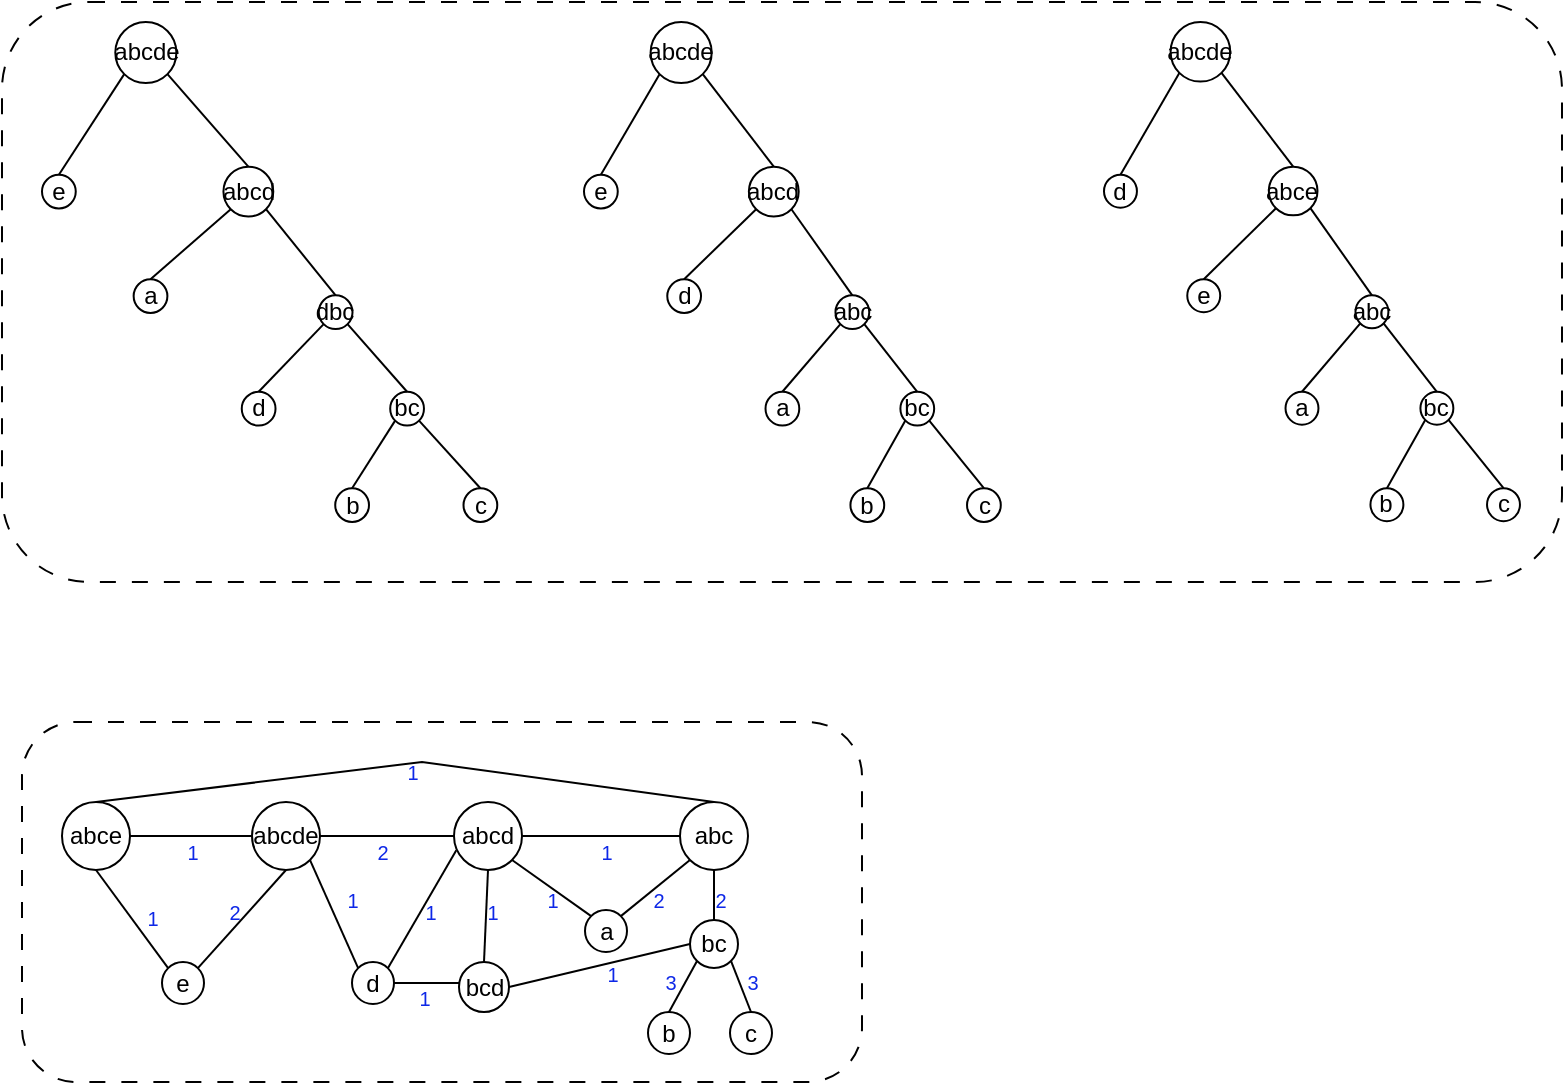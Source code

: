<mxfile version="24.3.1" type="github">
  <diagram name="Page-1" id="h0j11PAoBNnZOjl50wy9">
    <mxGraphModel dx="1561" dy="1987" grid="1" gridSize="10" guides="1" tooltips="1" connect="1" arrows="1" fold="1" page="1" pageScale="1" pageWidth="850" pageHeight="1100" math="0" shadow="0">
      <root>
        <mxCell id="0" />
        <mxCell id="1" parent="0" />
        <mxCell id="BE0f78BMKFHATQ1xb_2E-108" value="" style="rounded=1;whiteSpace=wrap;html=1;dashed=1;dashPattern=8 8;" vertex="1" parent="1">
          <mxGeometry x="20" y="-1050" width="780" height="290" as="geometry" />
        </mxCell>
        <mxCell id="BE0f78BMKFHATQ1xb_2E-107" value="" style="rounded=1;whiteSpace=wrap;html=1;dashed=1;dashPattern=8 8;" vertex="1" parent="1">
          <mxGeometry x="30" y="-690" width="420" height="180" as="geometry" />
        </mxCell>
        <mxCell id="BE0f78BMKFHATQ1xb_2E-21" value="" style="group" vertex="1" connectable="0" parent="1">
          <mxGeometry x="40" y="-1040" width="230" height="250" as="geometry" />
        </mxCell>
        <mxCell id="BE0f78BMKFHATQ1xb_2E-1" value="bc" style="ellipse;whiteSpace=wrap;html=1;aspect=fixed;fontStyle=0" vertex="1" parent="BE0f78BMKFHATQ1xb_2E-21">
          <mxGeometry x="174.104" y="184.887" width="16.881" height="16.881" as="geometry" />
        </mxCell>
        <mxCell id="BE0f78BMKFHATQ1xb_2E-2" value="dbc" style="ellipse;whiteSpace=wrap;html=1;aspect=fixed;fontStyle=0" vertex="1" parent="BE0f78BMKFHATQ1xb_2E-21">
          <mxGeometry x="138.367" y="136.656" width="16.881" height="16.881" as="geometry" />
        </mxCell>
        <mxCell id="BE0f78BMKFHATQ1xb_2E-3" value="" style="endArrow=none;html=1;rounded=0;exitX=0.5;exitY=0;exitDx=0;exitDy=0;entryX=1;entryY=1;entryDx=0;entryDy=0;fontStyle=0" edge="1" parent="BE0f78BMKFHATQ1xb_2E-21" source="BE0f78BMKFHATQ1xb_2E-14" target="BE0f78BMKFHATQ1xb_2E-16">
          <mxGeometry width="50" height="50" relative="1" as="geometry">
            <mxPoint x="59.562" y="188.907" as="sourcePoint" />
            <mxPoint x="57.796" y="35.614" as="targetPoint" />
          </mxGeometry>
        </mxCell>
        <mxCell id="BE0f78BMKFHATQ1xb_2E-4" value="" style="endArrow=none;html=1;rounded=0;exitX=0.5;exitY=0;exitDx=0;exitDy=0;entryX=0;entryY=1;entryDx=0;entryDy=0;fontStyle=0" edge="1" parent="BE0f78BMKFHATQ1xb_2E-21" source="BE0f78BMKFHATQ1xb_2E-13" target="BE0f78BMKFHATQ1xb_2E-14">
          <mxGeometry width="50" height="50" relative="1" as="geometry">
            <mxPoint x="-68.729" y="182.479" as="sourcePoint" />
            <mxPoint x="-1.829" y="113.341" as="targetPoint" />
          </mxGeometry>
        </mxCell>
        <mxCell id="BE0f78BMKFHATQ1xb_2E-5" value="" style="endArrow=none;html=1;rounded=0;exitX=0.5;exitY=0;exitDx=0;exitDy=0;entryX=0;entryY=1;entryDx=0;entryDy=0;fontStyle=0" edge="1" parent="BE0f78BMKFHATQ1xb_2E-21" source="BE0f78BMKFHATQ1xb_2E-10" target="BE0f78BMKFHATQ1xb_2E-2">
          <mxGeometry width="50" height="50" relative="1" as="geometry">
            <mxPoint x="-35.733" y="269.296" as="sourcePoint" />
            <mxPoint x="82.47" y="152.733" as="targetPoint" />
          </mxGeometry>
        </mxCell>
        <mxCell id="BE0f78BMKFHATQ1xb_2E-7" value="" style="endArrow=none;html=1;rounded=0;exitX=0.5;exitY=0;exitDx=0;exitDy=0;entryX=0;entryY=1;entryDx=0;entryDy=0;fontStyle=0" edge="1" parent="BE0f78BMKFHATQ1xb_2E-21" source="BE0f78BMKFHATQ1xb_2E-15" target="BE0f78BMKFHATQ1xb_2E-16">
          <mxGeometry width="50" height="50" relative="1" as="geometry">
            <mxPoint x="59.562" y="188.907" as="sourcePoint" />
            <mxPoint x="96.993" y="33.61" as="targetPoint" />
          </mxGeometry>
        </mxCell>
        <mxCell id="BE0f78BMKFHATQ1xb_2E-8" value="" style="endArrow=none;html=1;rounded=0;entryX=0;entryY=1;entryDx=0;entryDy=0;exitX=0.5;exitY=0;exitDx=0;exitDy=0;fontStyle=0" edge="1" parent="BE0f78BMKFHATQ1xb_2E-21" source="BE0f78BMKFHATQ1xb_2E-11" target="BE0f78BMKFHATQ1xb_2E-1">
          <mxGeometry width="50" height="50" relative="1" as="geometry">
            <mxPoint x="117.287" y="182.479" as="sourcePoint" />
            <mxPoint x="105.378" y="148.714" as="targetPoint" />
          </mxGeometry>
        </mxCell>
        <mxCell id="BE0f78BMKFHATQ1xb_2E-9" value="" style="endArrow=none;html=1;rounded=0;entryX=1;entryY=1;entryDx=0;entryDy=0;exitX=0.5;exitY=0;exitDx=0;exitDy=0;fontStyle=0" edge="1" parent="BE0f78BMKFHATQ1xb_2E-21" source="BE0f78BMKFHATQ1xb_2E-12" target="BE0f78BMKFHATQ1xb_2E-1">
          <mxGeometry width="50" height="50" relative="1" as="geometry">
            <mxPoint x="270.323" y="184.891" as="sourcePoint" />
            <mxPoint x="105.378" y="148.714" as="targetPoint" />
          </mxGeometry>
        </mxCell>
        <mxCell id="BE0f78BMKFHATQ1xb_2E-10" value="&lt;font style=&quot;font-size: 12px;&quot;&gt;d&lt;/font&gt;" style="ellipse;whiteSpace=wrap;html=1;aspect=fixed;fontStyle=0" vertex="1" parent="BE0f78BMKFHATQ1xb_2E-21">
          <mxGeometry x="99.88" y="184.887" width="16.881" height="16.881" as="geometry" />
        </mxCell>
        <mxCell id="BE0f78BMKFHATQ1xb_2E-11" value="&lt;font style=&quot;font-size: 12px;&quot;&gt;b&lt;/font&gt;" style="ellipse;whiteSpace=wrap;html=1;aspect=fixed;fontStyle=0" vertex="1" parent="BE0f78BMKFHATQ1xb_2E-21">
          <mxGeometry x="146.614" y="233.119" width="16.881" height="16.881" as="geometry" />
        </mxCell>
        <mxCell id="BE0f78BMKFHATQ1xb_2E-12" value="&lt;font style=&quot;font-size: 12px;&quot;&gt;c&lt;/font&gt;" style="ellipse;whiteSpace=wrap;html=1;aspect=fixed;fontStyle=0" vertex="1" parent="BE0f78BMKFHATQ1xb_2E-21">
          <mxGeometry x="210.757" y="233.119" width="16.881" height="16.881" as="geometry" />
        </mxCell>
        <mxCell id="BE0f78BMKFHATQ1xb_2E-13" value="a" style="ellipse;whiteSpace=wrap;html=1;aspect=fixed;fontStyle=0" vertex="1" parent="BE0f78BMKFHATQ1xb_2E-21">
          <mxGeometry x="45.817" y="128.617" width="16.881" height="16.881" as="geometry" />
        </mxCell>
        <mxCell id="BE0f78BMKFHATQ1xb_2E-14" value="abcd" style="ellipse;whiteSpace=wrap;html=1;aspect=fixed;fontStyle=0" vertex="1" parent="BE0f78BMKFHATQ1xb_2E-21">
          <mxGeometry x="90.717" y="72.347" width="24.92" height="24.92" as="geometry" />
        </mxCell>
        <mxCell id="BE0f78BMKFHATQ1xb_2E-15" value="&lt;font style=&quot;font-size: 12px;&quot;&gt;e&lt;/font&gt;" style="ellipse;whiteSpace=wrap;html=1;aspect=fixed;fontStyle=0" vertex="1" parent="BE0f78BMKFHATQ1xb_2E-21">
          <mxGeometry y="76.367" width="16.881" height="16.881" as="geometry" />
        </mxCell>
        <mxCell id="BE0f78BMKFHATQ1xb_2E-16" value="&lt;font style=&quot;font-size: 12px;&quot;&gt;abcde&lt;/font&gt;" style="ellipse;whiteSpace=wrap;html=1;aspect=fixed;fontStyle=0" vertex="1" parent="BE0f78BMKFHATQ1xb_2E-21">
          <mxGeometry x="36.653" width="30.547" height="30.547" as="geometry" />
        </mxCell>
        <mxCell id="BE0f78BMKFHATQ1xb_2E-17" value="" style="endArrow=none;html=1;rounded=0;entryX=1;entryY=1;entryDx=0;entryDy=0;exitX=0.5;exitY=0;exitDx=0;exitDy=0;fontStyle=0" edge="1" parent="BE0f78BMKFHATQ1xb_2E-21" source="BE0f78BMKFHATQ1xb_2E-2" target="BE0f78BMKFHATQ1xb_2E-14">
          <mxGeometry width="50" height="50" relative="1" as="geometry">
            <mxPoint x="50.398" y="171.222" as="sourcePoint" />
            <mxPoint x="96.215" y="131.029" as="targetPoint" />
          </mxGeometry>
        </mxCell>
        <mxCell id="BE0f78BMKFHATQ1xb_2E-19" value="" style="endArrow=none;html=1;rounded=0;entryX=1;entryY=1;entryDx=0;entryDy=0;exitX=0.5;exitY=0;exitDx=0;exitDy=0;fontStyle=0" edge="1" parent="BE0f78BMKFHATQ1xb_2E-21" source="BE0f78BMKFHATQ1xb_2E-1" target="BE0f78BMKFHATQ1xb_2E-2">
          <mxGeometry width="50" height="50" relative="1" as="geometry">
            <mxPoint x="137.45" y="225.08" as="sourcePoint" />
            <mxPoint x="183.267" y="184.887" as="targetPoint" />
          </mxGeometry>
        </mxCell>
        <mxCell id="BE0f78BMKFHATQ1xb_2E-22" value="" style="group" vertex="1" connectable="0" parent="1">
          <mxGeometry x="311" y="-1040" width="209" height="250" as="geometry" />
        </mxCell>
        <mxCell id="BE0f78BMKFHATQ1xb_2E-23" value="bc" style="ellipse;whiteSpace=wrap;html=1;aspect=fixed;fontStyle=0" vertex="1" parent="BE0f78BMKFHATQ1xb_2E-22">
          <mxGeometry x="158.207" y="184.887" width="16.881" height="16.881" as="geometry" />
        </mxCell>
        <mxCell id="BE0f78BMKFHATQ1xb_2E-24" value="abc" style="ellipse;whiteSpace=wrap;html=1;aspect=fixed;fontStyle=0" vertex="1" parent="BE0f78BMKFHATQ1xb_2E-22">
          <mxGeometry x="125.733" y="136.656" width="16.881" height="16.881" as="geometry" />
        </mxCell>
        <mxCell id="BE0f78BMKFHATQ1xb_2E-25" value="" style="endArrow=none;html=1;rounded=0;exitX=0.5;exitY=0;exitDx=0;exitDy=0;entryX=1;entryY=1;entryDx=0;entryDy=0;fontStyle=0" edge="1" parent="BE0f78BMKFHATQ1xb_2E-22" source="BE0f78BMKFHATQ1xb_2E-35" target="BE0f78BMKFHATQ1xb_2E-37">
          <mxGeometry width="50" height="50" relative="1" as="geometry">
            <mxPoint x="54.124" y="188.907" as="sourcePoint" />
            <mxPoint x="52.519" y="35.614" as="targetPoint" />
          </mxGeometry>
        </mxCell>
        <mxCell id="BE0f78BMKFHATQ1xb_2E-26" value="" style="endArrow=none;html=1;rounded=0;exitX=0.5;exitY=0;exitDx=0;exitDy=0;entryX=0;entryY=1;entryDx=0;entryDy=0;fontStyle=0" edge="1" parent="BE0f78BMKFHATQ1xb_2E-22" source="BE0f78BMKFHATQ1xb_2E-34" target="BE0f78BMKFHATQ1xb_2E-35">
          <mxGeometry width="50" height="50" relative="1" as="geometry">
            <mxPoint x="-62.454" y="182.479" as="sourcePoint" />
            <mxPoint x="-1.662" y="113.341" as="targetPoint" />
          </mxGeometry>
        </mxCell>
        <mxCell id="BE0f78BMKFHATQ1xb_2E-27" value="" style="endArrow=none;html=1;rounded=0;exitX=0.5;exitY=0;exitDx=0;exitDy=0;entryX=0;entryY=1;entryDx=0;entryDy=0;fontStyle=0" edge="1" parent="BE0f78BMKFHATQ1xb_2E-22" source="BE0f78BMKFHATQ1xb_2E-31" target="BE0f78BMKFHATQ1xb_2E-24">
          <mxGeometry width="50" height="50" relative="1" as="geometry">
            <mxPoint x="-32.471" y="269.296" as="sourcePoint" />
            <mxPoint x="74.94" y="152.733" as="targetPoint" />
          </mxGeometry>
        </mxCell>
        <mxCell id="BE0f78BMKFHATQ1xb_2E-28" value="" style="endArrow=none;html=1;rounded=0;exitX=0.5;exitY=0;exitDx=0;exitDy=0;entryX=0;entryY=1;entryDx=0;entryDy=0;fontStyle=0" edge="1" parent="BE0f78BMKFHATQ1xb_2E-22" source="BE0f78BMKFHATQ1xb_2E-36" target="BE0f78BMKFHATQ1xb_2E-37">
          <mxGeometry width="50" height="50" relative="1" as="geometry">
            <mxPoint x="54.124" y="188.907" as="sourcePoint" />
            <mxPoint x="88.137" y="33.61" as="targetPoint" />
          </mxGeometry>
        </mxCell>
        <mxCell id="BE0f78BMKFHATQ1xb_2E-29" value="" style="endArrow=none;html=1;rounded=0;entryX=0;entryY=1;entryDx=0;entryDy=0;exitX=0.5;exitY=0;exitDx=0;exitDy=0;fontStyle=0" edge="1" parent="BE0f78BMKFHATQ1xb_2E-22" source="BE0f78BMKFHATQ1xb_2E-32" target="BE0f78BMKFHATQ1xb_2E-23">
          <mxGeometry width="50" height="50" relative="1" as="geometry">
            <mxPoint x="106.578" y="182.479" as="sourcePoint" />
            <mxPoint x="95.757" y="148.714" as="targetPoint" />
          </mxGeometry>
        </mxCell>
        <mxCell id="BE0f78BMKFHATQ1xb_2E-30" value="" style="endArrow=none;html=1;rounded=0;entryX=1;entryY=1;entryDx=0;entryDy=0;exitX=0.5;exitY=0;exitDx=0;exitDy=0;fontStyle=0" edge="1" parent="BE0f78BMKFHATQ1xb_2E-22" source="BE0f78BMKFHATQ1xb_2E-33" target="BE0f78BMKFHATQ1xb_2E-23">
          <mxGeometry width="50" height="50" relative="1" as="geometry">
            <mxPoint x="245.641" y="184.891" as="sourcePoint" />
            <mxPoint x="95.757" y="148.714" as="targetPoint" />
          </mxGeometry>
        </mxCell>
        <mxCell id="BE0f78BMKFHATQ1xb_2E-31" value="&lt;font style=&quot;font-size: 12px;&quot;&gt;a&lt;/font&gt;" style="ellipse;whiteSpace=wrap;html=1;aspect=fixed;fontStyle=0" vertex="1" parent="BE0f78BMKFHATQ1xb_2E-22">
          <mxGeometry x="90.761" y="184.887" width="16.881" height="16.881" as="geometry" />
        </mxCell>
        <mxCell id="BE0f78BMKFHATQ1xb_2E-32" value="&lt;font style=&quot;font-size: 12px;&quot;&gt;b&lt;/font&gt;" style="ellipse;whiteSpace=wrap;html=1;aspect=fixed;fontStyle=0" vertex="1" parent="BE0f78BMKFHATQ1xb_2E-22">
          <mxGeometry x="133.227" y="233.119" width="16.881" height="16.881" as="geometry" />
        </mxCell>
        <mxCell id="BE0f78BMKFHATQ1xb_2E-33" value="&lt;font style=&quot;font-size: 12px;&quot;&gt;c&lt;/font&gt;" style="ellipse;whiteSpace=wrap;html=1;aspect=fixed;fontStyle=0" vertex="1" parent="BE0f78BMKFHATQ1xb_2E-22">
          <mxGeometry x="191.514" y="233.119" width="16.881" height="16.881" as="geometry" />
        </mxCell>
        <mxCell id="BE0f78BMKFHATQ1xb_2E-34" value="d" style="ellipse;whiteSpace=wrap;html=1;aspect=fixed;fontStyle=0" vertex="1" parent="BE0f78BMKFHATQ1xb_2E-22">
          <mxGeometry x="41.633" y="128.617" width="16.881" height="16.881" as="geometry" />
        </mxCell>
        <mxCell id="BE0f78BMKFHATQ1xb_2E-35" value="abcd" style="ellipse;whiteSpace=wrap;html=1;aspect=fixed;fontStyle=0" vertex="1" parent="BE0f78BMKFHATQ1xb_2E-22">
          <mxGeometry x="82.434" y="72.347" width="24.92" height="24.92" as="geometry" />
        </mxCell>
        <mxCell id="BE0f78BMKFHATQ1xb_2E-36" value="&lt;font style=&quot;font-size: 12px;&quot;&gt;e&lt;/font&gt;" style="ellipse;whiteSpace=wrap;html=1;aspect=fixed;fontStyle=0" vertex="1" parent="BE0f78BMKFHATQ1xb_2E-22">
          <mxGeometry y="76.367" width="16.881" height="16.881" as="geometry" />
        </mxCell>
        <mxCell id="BE0f78BMKFHATQ1xb_2E-37" value="&lt;font style=&quot;font-size: 12px;&quot;&gt;abcde&lt;/font&gt;" style="ellipse;whiteSpace=wrap;html=1;aspect=fixed;fontStyle=0" vertex="1" parent="BE0f78BMKFHATQ1xb_2E-22">
          <mxGeometry x="33.307" width="30.547" height="30.547" as="geometry" />
        </mxCell>
        <mxCell id="BE0f78BMKFHATQ1xb_2E-38" value="" style="endArrow=none;html=1;rounded=0;entryX=1;entryY=1;entryDx=0;entryDy=0;exitX=0.5;exitY=0;exitDx=0;exitDy=0;fontStyle=0" edge="1" parent="BE0f78BMKFHATQ1xb_2E-22" source="BE0f78BMKFHATQ1xb_2E-24" target="BE0f78BMKFHATQ1xb_2E-35">
          <mxGeometry width="50" height="50" relative="1" as="geometry">
            <mxPoint x="45.797" y="171.222" as="sourcePoint" />
            <mxPoint x="87.43" y="131.029" as="targetPoint" />
          </mxGeometry>
        </mxCell>
        <mxCell id="BE0f78BMKFHATQ1xb_2E-39" value="" style="endArrow=none;html=1;rounded=0;entryX=1;entryY=1;entryDx=0;entryDy=0;exitX=0.5;exitY=0;exitDx=0;exitDy=0;fontStyle=0" edge="1" parent="BE0f78BMKFHATQ1xb_2E-22" source="BE0f78BMKFHATQ1xb_2E-23" target="BE0f78BMKFHATQ1xb_2E-24">
          <mxGeometry width="50" height="50" relative="1" as="geometry">
            <mxPoint x="124.9" y="225.08" as="sourcePoint" />
            <mxPoint x="166.534" y="184.887" as="targetPoint" />
          </mxGeometry>
        </mxCell>
        <mxCell id="BE0f78BMKFHATQ1xb_2E-40" value="" style="group" vertex="1" connectable="0" parent="1">
          <mxGeometry x="571" y="-1040" width="209" height="250" as="geometry" />
        </mxCell>
        <mxCell id="BE0f78BMKFHATQ1xb_2E-41" value="bc" style="ellipse;whiteSpace=wrap;html=1;aspect=fixed;fontStyle=0" vertex="1" parent="BE0f78BMKFHATQ1xb_2E-40">
          <mxGeometry x="158.207" y="184.887" width="16.472" height="16.472" as="geometry" />
        </mxCell>
        <mxCell id="BE0f78BMKFHATQ1xb_2E-42" value="abc" style="ellipse;whiteSpace=wrap;html=1;aspect=fixed;fontStyle=0" vertex="1" parent="BE0f78BMKFHATQ1xb_2E-40">
          <mxGeometry x="125.733" y="136.656" width="16.472" height="16.472" as="geometry" />
        </mxCell>
        <mxCell id="BE0f78BMKFHATQ1xb_2E-43" value="" style="endArrow=none;html=1;rounded=0;exitX=0.5;exitY=0;exitDx=0;exitDy=0;entryX=1;entryY=1;entryDx=0;entryDy=0;fontStyle=0" edge="1" parent="BE0f78BMKFHATQ1xb_2E-40" source="BE0f78BMKFHATQ1xb_2E-53" target="BE0f78BMKFHATQ1xb_2E-55">
          <mxGeometry width="50" height="50" relative="1" as="geometry">
            <mxPoint x="54.124" y="188.907" as="sourcePoint" />
            <mxPoint x="52.519" y="35.614" as="targetPoint" />
          </mxGeometry>
        </mxCell>
        <mxCell id="BE0f78BMKFHATQ1xb_2E-44" value="" style="endArrow=none;html=1;rounded=0;exitX=0.5;exitY=0;exitDx=0;exitDy=0;entryX=0;entryY=1;entryDx=0;entryDy=0;fontStyle=0" edge="1" parent="BE0f78BMKFHATQ1xb_2E-40" source="BE0f78BMKFHATQ1xb_2E-52" target="BE0f78BMKFHATQ1xb_2E-53">
          <mxGeometry width="50" height="50" relative="1" as="geometry">
            <mxPoint x="-62.454" y="182.479" as="sourcePoint" />
            <mxPoint x="-1.662" y="113.341" as="targetPoint" />
          </mxGeometry>
        </mxCell>
        <mxCell id="BE0f78BMKFHATQ1xb_2E-45" value="" style="endArrow=none;html=1;rounded=0;exitX=0.5;exitY=0;exitDx=0;exitDy=0;entryX=0;entryY=1;entryDx=0;entryDy=0;fontStyle=0" edge="1" parent="BE0f78BMKFHATQ1xb_2E-40" source="BE0f78BMKFHATQ1xb_2E-49" target="BE0f78BMKFHATQ1xb_2E-42">
          <mxGeometry width="50" height="50" relative="1" as="geometry">
            <mxPoint x="-32.471" y="269.296" as="sourcePoint" />
            <mxPoint x="74.94" y="152.733" as="targetPoint" />
          </mxGeometry>
        </mxCell>
        <mxCell id="BE0f78BMKFHATQ1xb_2E-46" value="" style="endArrow=none;html=1;rounded=0;exitX=0.5;exitY=0;exitDx=0;exitDy=0;entryX=0;entryY=1;entryDx=0;entryDy=0;fontStyle=0" edge="1" parent="BE0f78BMKFHATQ1xb_2E-40" source="BE0f78BMKFHATQ1xb_2E-54" target="BE0f78BMKFHATQ1xb_2E-55">
          <mxGeometry width="50" height="50" relative="1" as="geometry">
            <mxPoint x="54.124" y="188.907" as="sourcePoint" />
            <mxPoint x="88.137" y="33.61" as="targetPoint" />
          </mxGeometry>
        </mxCell>
        <mxCell id="BE0f78BMKFHATQ1xb_2E-47" value="" style="endArrow=none;html=1;rounded=0;entryX=0;entryY=1;entryDx=0;entryDy=0;exitX=0.5;exitY=0;exitDx=0;exitDy=0;fontStyle=0" edge="1" parent="BE0f78BMKFHATQ1xb_2E-40" source="BE0f78BMKFHATQ1xb_2E-50" target="BE0f78BMKFHATQ1xb_2E-41">
          <mxGeometry width="50" height="50" relative="1" as="geometry">
            <mxPoint x="106.578" y="182.479" as="sourcePoint" />
            <mxPoint x="95.757" y="148.714" as="targetPoint" />
          </mxGeometry>
        </mxCell>
        <mxCell id="BE0f78BMKFHATQ1xb_2E-48" value="" style="endArrow=none;html=1;rounded=0;entryX=1;entryY=1;entryDx=0;entryDy=0;exitX=0.5;exitY=0;exitDx=0;exitDy=0;fontStyle=0" edge="1" parent="BE0f78BMKFHATQ1xb_2E-40" source="BE0f78BMKFHATQ1xb_2E-51" target="BE0f78BMKFHATQ1xb_2E-41">
          <mxGeometry width="50" height="50" relative="1" as="geometry">
            <mxPoint x="245.641" y="184.891" as="sourcePoint" />
            <mxPoint x="95.757" y="148.714" as="targetPoint" />
          </mxGeometry>
        </mxCell>
        <mxCell id="BE0f78BMKFHATQ1xb_2E-49" value="&lt;font style=&quot;font-size: 12px;&quot;&gt;a&lt;/font&gt;" style="ellipse;whiteSpace=wrap;html=1;aspect=fixed;fontStyle=0" vertex="1" parent="BE0f78BMKFHATQ1xb_2E-40">
          <mxGeometry x="90.761" y="184.887" width="16.472" height="16.472" as="geometry" />
        </mxCell>
        <mxCell id="BE0f78BMKFHATQ1xb_2E-50" value="&lt;font style=&quot;font-size: 12px;&quot;&gt;b&lt;/font&gt;" style="ellipse;whiteSpace=wrap;html=1;aspect=fixed;fontStyle=0" vertex="1" parent="BE0f78BMKFHATQ1xb_2E-40">
          <mxGeometry x="133.227" y="233.119" width="16.472" height="16.472" as="geometry" />
        </mxCell>
        <mxCell id="BE0f78BMKFHATQ1xb_2E-51" value="&lt;font style=&quot;font-size: 12px;&quot;&gt;c&lt;/font&gt;" style="ellipse;whiteSpace=wrap;html=1;aspect=fixed;fontStyle=0" vertex="1" parent="BE0f78BMKFHATQ1xb_2E-40">
          <mxGeometry x="191.514" y="233.119" width="16.472" height="16.472" as="geometry" />
        </mxCell>
        <mxCell id="BE0f78BMKFHATQ1xb_2E-52" value="e" style="ellipse;whiteSpace=wrap;html=1;aspect=fixed;fontStyle=0" vertex="1" parent="BE0f78BMKFHATQ1xb_2E-40">
          <mxGeometry x="41.633" y="128.617" width="16.472" height="16.472" as="geometry" />
        </mxCell>
        <mxCell id="BE0f78BMKFHATQ1xb_2E-53" value="abce" style="ellipse;whiteSpace=wrap;html=1;aspect=fixed;fontStyle=0" vertex="1" parent="BE0f78BMKFHATQ1xb_2E-40">
          <mxGeometry x="82.434" y="72.347" width="24.315" height="24.315" as="geometry" />
        </mxCell>
        <mxCell id="BE0f78BMKFHATQ1xb_2E-54" value="&lt;font style=&quot;font-size: 12px;&quot;&gt;d&lt;/font&gt;" style="ellipse;whiteSpace=wrap;html=1;aspect=fixed;fontStyle=0" vertex="1" parent="BE0f78BMKFHATQ1xb_2E-40">
          <mxGeometry y="76.367" width="16.472" height="16.472" as="geometry" />
        </mxCell>
        <mxCell id="BE0f78BMKFHATQ1xb_2E-55" value="&lt;font style=&quot;font-size: 12px;&quot;&gt;abcde&lt;/font&gt;" style="ellipse;whiteSpace=wrap;html=1;aspect=fixed;fontStyle=0" vertex="1" parent="BE0f78BMKFHATQ1xb_2E-40">
          <mxGeometry x="33.307" width="29.806" height="29.806" as="geometry" />
        </mxCell>
        <mxCell id="BE0f78BMKFHATQ1xb_2E-56" value="" style="endArrow=none;html=1;rounded=0;entryX=1;entryY=1;entryDx=0;entryDy=0;exitX=0.5;exitY=0;exitDx=0;exitDy=0;fontStyle=0" edge="1" parent="BE0f78BMKFHATQ1xb_2E-40" source="BE0f78BMKFHATQ1xb_2E-42" target="BE0f78BMKFHATQ1xb_2E-53">
          <mxGeometry width="50" height="50" relative="1" as="geometry">
            <mxPoint x="45.797" y="171.222" as="sourcePoint" />
            <mxPoint x="87.43" y="131.029" as="targetPoint" />
          </mxGeometry>
        </mxCell>
        <mxCell id="BE0f78BMKFHATQ1xb_2E-57" value="" style="endArrow=none;html=1;rounded=0;entryX=1;entryY=1;entryDx=0;entryDy=0;exitX=0.5;exitY=0;exitDx=0;exitDy=0;fontStyle=0" edge="1" parent="BE0f78BMKFHATQ1xb_2E-40" source="BE0f78BMKFHATQ1xb_2E-41" target="BE0f78BMKFHATQ1xb_2E-42">
          <mxGeometry width="50" height="50" relative="1" as="geometry">
            <mxPoint x="124.9" y="225.08" as="sourcePoint" />
            <mxPoint x="166.534" y="184.887" as="targetPoint" />
          </mxGeometry>
        </mxCell>
        <mxCell id="BE0f78BMKFHATQ1xb_2E-88" value="" style="group" vertex="1" connectable="0" parent="1">
          <mxGeometry x="50" y="-660" width="360" height="136" as="geometry" />
        </mxCell>
        <mxCell id="BE0f78BMKFHATQ1xb_2E-59" value="bc" style="ellipse;whiteSpace=wrap;html=1;aspect=fixed;fontStyle=0" vertex="1" parent="BE0f78BMKFHATQ1xb_2E-88">
          <mxGeometry x="314" y="69" width="24" height="24" as="geometry" />
        </mxCell>
        <mxCell id="BE0f78BMKFHATQ1xb_2E-60" value="abc" style="ellipse;whiteSpace=wrap;html=1;aspect=fixed;fontStyle=0" vertex="1" parent="BE0f78BMKFHATQ1xb_2E-88">
          <mxGeometry x="309" y="10" width="34" height="34" as="geometry" />
        </mxCell>
        <mxCell id="BE0f78BMKFHATQ1xb_2E-61" value="" style="endArrow=none;html=1;rounded=0;exitX=0;exitY=0.5;exitDx=0;exitDy=0;entryX=1;entryY=0.5;entryDx=0;entryDy=0;fontStyle=0" edge="1" parent="BE0f78BMKFHATQ1xb_2E-88" source="BE0f78BMKFHATQ1xb_2E-71" target="BE0f78BMKFHATQ1xb_2E-73">
          <mxGeometry width="50" height="50" relative="1" as="geometry">
            <mxPoint x="115" y="245" as="sourcePoint" />
            <mxPoint x="113.073" y="54.304" as="targetPoint" />
          </mxGeometry>
        </mxCell>
        <mxCell id="BE0f78BMKFHATQ1xb_2E-62" value="" style="endArrow=none;html=1;rounded=0;exitX=0.5;exitY=0;exitDx=0;exitDy=0;entryX=0.5;entryY=1;entryDx=0;entryDy=0;fontStyle=0" edge="1" parent="BE0f78BMKFHATQ1xb_2E-88" source="BE0f78BMKFHATQ1xb_2E-70" target="BE0f78BMKFHATQ1xb_2E-71">
          <mxGeometry width="50" height="50" relative="1" as="geometry">
            <mxPoint x="-25.004" y="237.004" as="sourcePoint" />
            <mxPoint x="48.004" y="150.996" as="targetPoint" />
          </mxGeometry>
        </mxCell>
        <mxCell id="BE0f78BMKFHATQ1xb_2E-63" value="" style="endArrow=none;html=1;rounded=0;exitX=1;exitY=0;exitDx=0;exitDy=0;entryX=0;entryY=1;entryDx=0;entryDy=0;fontStyle=0" edge="1" parent="BE0f78BMKFHATQ1xb_2E-88" source="BE0f78BMKFHATQ1xb_2E-67" target="BE0f78BMKFHATQ1xb_2E-60">
          <mxGeometry width="50" height="50" relative="1" as="geometry">
            <mxPoint x="102.004" y="345.004" as="sourcePoint" />
            <mxPoint x="297.126" y="209.874" as="targetPoint" />
          </mxGeometry>
        </mxCell>
        <mxCell id="BE0f78BMKFHATQ1xb_2E-64" value="" style="endArrow=none;html=1;rounded=0;exitX=1;exitY=0.5;exitDx=0;exitDy=0;entryX=0;entryY=0.5;entryDx=0;entryDy=0;fontStyle=0" edge="1" parent="BE0f78BMKFHATQ1xb_2E-88" source="BE0f78BMKFHATQ1xb_2E-72" target="BE0f78BMKFHATQ1xb_2E-73">
          <mxGeometry width="50" height="50" relative="1" as="geometry">
            <mxPoint x="115" y="245" as="sourcePoint" />
            <mxPoint x="155.849" y="51.811" as="targetPoint" />
          </mxGeometry>
        </mxCell>
        <mxCell id="BE0f78BMKFHATQ1xb_2E-65" value="" style="endArrow=none;html=1;rounded=0;entryX=0;entryY=1;entryDx=0;entryDy=0;exitX=0.5;exitY=0;exitDx=0;exitDy=0;fontStyle=0" edge="1" parent="BE0f78BMKFHATQ1xb_2E-88" source="BE0f78BMKFHATQ1xb_2E-68" target="BE0f78BMKFHATQ1xb_2E-59">
          <mxGeometry width="50" height="50" relative="1" as="geometry">
            <mxPoint x="177.996" y="237.004" as="sourcePoint" />
            <mxPoint x="165" y="195" as="targetPoint" />
          </mxGeometry>
        </mxCell>
        <mxCell id="BE0f78BMKFHATQ1xb_2E-66" value="" style="endArrow=none;html=1;rounded=0;entryX=1;entryY=1;entryDx=0;entryDy=0;exitX=0.5;exitY=0;exitDx=0;exitDy=0;fontStyle=0" edge="1" parent="BE0f78BMKFHATQ1xb_2E-88" source="BE0f78BMKFHATQ1xb_2E-69" target="BE0f78BMKFHATQ1xb_2E-59">
          <mxGeometry width="50" height="50" relative="1" as="geometry">
            <mxPoint x="345.004" y="240.004" as="sourcePoint" />
            <mxPoint x="165" y="195" as="targetPoint" />
          </mxGeometry>
        </mxCell>
        <mxCell id="BE0f78BMKFHATQ1xb_2E-67" value="&lt;font style=&quot;font-size: 12px;&quot;&gt;a&lt;/font&gt;" style="ellipse;whiteSpace=wrap;html=1;aspect=fixed;fontStyle=0" vertex="1" parent="BE0f78BMKFHATQ1xb_2E-88">
          <mxGeometry x="261.5" y="64" width="21" height="21" as="geometry" />
        </mxCell>
        <mxCell id="BE0f78BMKFHATQ1xb_2E-68" value="&lt;font style=&quot;font-size: 12px;&quot;&gt;b&lt;/font&gt;" style="ellipse;whiteSpace=wrap;html=1;aspect=fixed;fontStyle=0" vertex="1" parent="BE0f78BMKFHATQ1xb_2E-88">
          <mxGeometry x="293" y="115" width="21" height="21" as="geometry" />
        </mxCell>
        <mxCell id="BE0f78BMKFHATQ1xb_2E-69" value="&lt;font style=&quot;font-size: 12px;&quot;&gt;c&lt;/font&gt;" style="ellipse;whiteSpace=wrap;html=1;aspect=fixed;fontStyle=0" vertex="1" parent="BE0f78BMKFHATQ1xb_2E-88">
          <mxGeometry x="334" y="115" width="21" height="21" as="geometry" />
        </mxCell>
        <mxCell id="BE0f78BMKFHATQ1xb_2E-70" value="bcd" style="ellipse;whiteSpace=wrap;html=1;aspect=fixed;fontStyle=0" vertex="1" parent="BE0f78BMKFHATQ1xb_2E-88">
          <mxGeometry x="198.5" y="90" width="25" height="25" as="geometry" />
        </mxCell>
        <mxCell id="BE0f78BMKFHATQ1xb_2E-71" value="abcd" style="ellipse;whiteSpace=wrap;html=1;aspect=fixed;fontStyle=0" vertex="1" parent="BE0f78BMKFHATQ1xb_2E-88">
          <mxGeometry x="196" y="10" width="34" height="34" as="geometry" />
        </mxCell>
        <mxCell id="BE0f78BMKFHATQ1xb_2E-72" value="&lt;font style=&quot;font-size: 12px;&quot;&gt;abce&lt;/font&gt;" style="ellipse;whiteSpace=wrap;html=1;aspect=fixed;fontStyle=0" vertex="1" parent="BE0f78BMKFHATQ1xb_2E-88">
          <mxGeometry y="10" width="34" height="34" as="geometry" />
        </mxCell>
        <mxCell id="BE0f78BMKFHATQ1xb_2E-73" value="&lt;font style=&quot;font-size: 12px;&quot;&gt;abcde&lt;/font&gt;" style="ellipse;whiteSpace=wrap;html=1;aspect=fixed;fontStyle=0" vertex="1" parent="BE0f78BMKFHATQ1xb_2E-88">
          <mxGeometry x="95" y="10" width="34" height="34" as="geometry" />
        </mxCell>
        <mxCell id="BE0f78BMKFHATQ1xb_2E-74" value="" style="endArrow=none;html=1;rounded=0;entryX=1;entryY=0.5;entryDx=0;entryDy=0;exitX=0;exitY=0.5;exitDx=0;exitDy=0;fontStyle=0;" edge="1" parent="BE0f78BMKFHATQ1xb_2E-88" source="BE0f78BMKFHATQ1xb_2E-60" target="BE0f78BMKFHATQ1xb_2E-71">
          <mxGeometry width="50" height="50" relative="1" as="geometry">
            <mxPoint x="105" y="223" as="sourcePoint" />
            <mxPoint x="155" y="173" as="targetPoint" />
          </mxGeometry>
        </mxCell>
        <mxCell id="BE0f78BMKFHATQ1xb_2E-75" value="" style="endArrow=none;html=1;rounded=0;entryX=0.5;entryY=1;entryDx=0;entryDy=0;exitX=0.5;exitY=0;exitDx=0;exitDy=0;fontStyle=0" edge="1" parent="BE0f78BMKFHATQ1xb_2E-88" source="BE0f78BMKFHATQ1xb_2E-59" target="BE0f78BMKFHATQ1xb_2E-60">
          <mxGeometry width="50" height="50" relative="1" as="geometry">
            <mxPoint x="200" y="290" as="sourcePoint" />
            <mxPoint x="250" y="240" as="targetPoint" />
          </mxGeometry>
        </mxCell>
        <mxCell id="BE0f78BMKFHATQ1xb_2E-76" value="" style="endArrow=none;html=1;rounded=0;entryX=1;entryY=1;entryDx=0;entryDy=0;exitX=0;exitY=0;exitDx=0;exitDy=0;" edge="1" parent="BE0f78BMKFHATQ1xb_2E-88" source="BE0f78BMKFHATQ1xb_2E-67" target="BE0f78BMKFHATQ1xb_2E-71">
          <mxGeometry width="50" height="50" relative="1" as="geometry">
            <mxPoint x="120" y="170" as="sourcePoint" />
            <mxPoint x="170" y="120" as="targetPoint" />
          </mxGeometry>
        </mxCell>
        <mxCell id="BE0f78BMKFHATQ1xb_2E-77" value="&lt;font style=&quot;font-size: 12px;&quot;&gt;e&lt;/font&gt;" style="ellipse;whiteSpace=wrap;html=1;aspect=fixed;fontStyle=0" vertex="1" parent="BE0f78BMKFHATQ1xb_2E-88">
          <mxGeometry x="50" y="90" width="21" height="21" as="geometry" />
        </mxCell>
        <mxCell id="BE0f78BMKFHATQ1xb_2E-78" value="" style="endArrow=none;html=1;rounded=0;exitX=0;exitY=0;exitDx=0;exitDy=0;entryX=0.5;entryY=1;entryDx=0;entryDy=0;" edge="1" parent="BE0f78BMKFHATQ1xb_2E-88" source="BE0f78BMKFHATQ1xb_2E-77" target="BE0f78BMKFHATQ1xb_2E-72">
          <mxGeometry width="50" height="50" relative="1" as="geometry">
            <mxPoint x="-20" y="90" as="sourcePoint" />
            <mxPoint x="30" y="40" as="targetPoint" />
          </mxGeometry>
        </mxCell>
        <mxCell id="BE0f78BMKFHATQ1xb_2E-79" value="" style="endArrow=none;html=1;rounded=0;entryX=0.5;entryY=1;entryDx=0;entryDy=0;exitX=1;exitY=0;exitDx=0;exitDy=0;" edge="1" parent="BE0f78BMKFHATQ1xb_2E-88" source="BE0f78BMKFHATQ1xb_2E-77" target="BE0f78BMKFHATQ1xb_2E-73">
          <mxGeometry width="50" height="50" relative="1" as="geometry">
            <mxPoint x="60" y="100" as="sourcePoint" />
            <mxPoint x="110" y="50" as="targetPoint" />
          </mxGeometry>
        </mxCell>
        <mxCell id="BE0f78BMKFHATQ1xb_2E-80" value="&lt;font style=&quot;font-size: 12px;&quot;&gt;d&lt;/font&gt;" style="ellipse;whiteSpace=wrap;html=1;aspect=fixed;fontStyle=0" vertex="1" parent="BE0f78BMKFHATQ1xb_2E-88">
          <mxGeometry x="145" y="90" width="21" height="21" as="geometry" />
        </mxCell>
        <mxCell id="BE0f78BMKFHATQ1xb_2E-81" value="" style="endArrow=none;html=1;rounded=0;entryX=0.034;entryY=0.71;entryDx=0;entryDy=0;entryPerimeter=0;exitX=1;exitY=0;exitDx=0;exitDy=0;" edge="1" parent="BE0f78BMKFHATQ1xb_2E-88" source="BE0f78BMKFHATQ1xb_2E-80" target="BE0f78BMKFHATQ1xb_2E-71">
          <mxGeometry width="50" height="50" relative="1" as="geometry">
            <mxPoint x="130" y="90" as="sourcePoint" />
            <mxPoint x="180" y="40" as="targetPoint" />
          </mxGeometry>
        </mxCell>
        <mxCell id="BE0f78BMKFHATQ1xb_2E-82" value="" style="endArrow=none;html=1;rounded=0;entryX=1;entryY=1;entryDx=0;entryDy=0;exitX=0;exitY=0;exitDx=0;exitDy=0;" edge="1" parent="BE0f78BMKFHATQ1xb_2E-88" source="BE0f78BMKFHATQ1xb_2E-80" target="BE0f78BMKFHATQ1xb_2E-73">
          <mxGeometry width="50" height="50" relative="1" as="geometry">
            <mxPoint x="80" y="100" as="sourcePoint" />
            <mxPoint x="130" y="50" as="targetPoint" />
          </mxGeometry>
        </mxCell>
        <mxCell id="BE0f78BMKFHATQ1xb_2E-83" value="" style="endArrow=none;html=1;rounded=0;entryX=1;entryY=0.5;entryDx=0;entryDy=0;exitX=0.007;exitY=0.422;exitDx=0;exitDy=0;exitPerimeter=0;" edge="1" parent="BE0f78BMKFHATQ1xb_2E-88" source="BE0f78BMKFHATQ1xb_2E-70" target="BE0f78BMKFHATQ1xb_2E-80">
          <mxGeometry width="50" height="50" relative="1" as="geometry">
            <mxPoint x="70" y="170" as="sourcePoint" />
            <mxPoint x="120" y="120" as="targetPoint" />
          </mxGeometry>
        </mxCell>
        <mxCell id="BE0f78BMKFHATQ1xb_2E-84" value="" style="endArrow=none;html=1;rounded=0;entryX=0;entryY=0.5;entryDx=0;entryDy=0;exitX=1;exitY=0.5;exitDx=0;exitDy=0;" edge="1" parent="BE0f78BMKFHATQ1xb_2E-88" source="BE0f78BMKFHATQ1xb_2E-70" target="BE0f78BMKFHATQ1xb_2E-59">
          <mxGeometry width="50" height="50" relative="1" as="geometry">
            <mxPoint x="100" y="260" as="sourcePoint" />
            <mxPoint x="150" y="210" as="targetPoint" />
          </mxGeometry>
        </mxCell>
        <mxCell id="BE0f78BMKFHATQ1xb_2E-87" value="" style="endArrow=none;html=1;rounded=0;entryX=0.5;entryY=0;entryDx=0;entryDy=0;exitX=0.5;exitY=0;exitDx=0;exitDy=0;" edge="1" parent="BE0f78BMKFHATQ1xb_2E-88" source="BE0f78BMKFHATQ1xb_2E-72" target="BE0f78BMKFHATQ1xb_2E-60">
          <mxGeometry width="50" height="50" relative="1" as="geometry">
            <mxPoint x="140" y="20" as="sourcePoint" />
            <mxPoint x="190" y="-30" as="targetPoint" />
            <Array as="points">
              <mxPoint x="180" y="-10" />
            </Array>
          </mxGeometry>
        </mxCell>
        <mxCell id="BE0f78BMKFHATQ1xb_2E-90" value="&lt;font color=&quot;#0d27e7&quot; style=&quot;font-size: 10px;&quot;&gt;1&lt;/font&gt;" style="text;html=1;align=center;verticalAlign=middle;resizable=0;points=[];autosize=1;fontColor=#3e0925;" vertex="1" parent="BE0f78BMKFHATQ1xb_2E-88">
          <mxGeometry x="50" y="20" width="30" height="30" as="geometry" />
        </mxCell>
        <mxCell id="BE0f78BMKFHATQ1xb_2E-89" value="&lt;font color=&quot;#0d27e7&quot; style=&quot;font-size: 10px;&quot;&gt;1&lt;/font&gt;" style="text;html=1;align=center;verticalAlign=middle;resizable=0;points=[];autosize=1;fontColor=#3e0925;" vertex="1" parent="BE0f78BMKFHATQ1xb_2E-88">
          <mxGeometry x="30" y="53" width="30" height="30" as="geometry" />
        </mxCell>
        <mxCell id="BE0f78BMKFHATQ1xb_2E-92" value="&lt;font color=&quot;#0d27e7&quot; style=&quot;font-size: 10px;&quot;&gt;2&lt;/font&gt;" style="text;html=1;align=center;verticalAlign=middle;resizable=0;points=[];autosize=1;fontColor=#3e0925;" vertex="1" parent="BE0f78BMKFHATQ1xb_2E-88">
          <mxGeometry x="71" y="50" width="30" height="30" as="geometry" />
        </mxCell>
        <mxCell id="BE0f78BMKFHATQ1xb_2E-91" value="&lt;font color=&quot;#0d27e7&quot; style=&quot;font-size: 10px;&quot;&gt;1&lt;/font&gt;" style="text;html=1;align=center;verticalAlign=middle;resizable=0;points=[];autosize=1;fontColor=#3e0925;" vertex="1" parent="BE0f78BMKFHATQ1xb_2E-88">
          <mxGeometry x="130" y="44" width="30" height="30" as="geometry" />
        </mxCell>
        <mxCell id="BE0f78BMKFHATQ1xb_2E-94" value="&lt;font color=&quot;#0d27e7&quot; style=&quot;font-size: 10px;&quot;&gt;2&lt;/font&gt;" style="text;html=1;align=center;verticalAlign=middle;resizable=0;points=[];autosize=1;fontColor=#3e0925;" vertex="1" parent="BE0f78BMKFHATQ1xb_2E-88">
          <mxGeometry x="145" y="20" width="30" height="30" as="geometry" />
        </mxCell>
        <mxCell id="BE0f78BMKFHATQ1xb_2E-93" value="&lt;font color=&quot;#0d27e7&quot; style=&quot;font-size: 10px;&quot;&gt;1&lt;/font&gt;" style="text;html=1;align=center;verticalAlign=middle;resizable=0;points=[];autosize=1;fontColor=#3e0925;" vertex="1" parent="BE0f78BMKFHATQ1xb_2E-88">
          <mxGeometry x="168.5" y="50" width="30" height="30" as="geometry" />
        </mxCell>
        <mxCell id="BE0f78BMKFHATQ1xb_2E-95" value="&lt;font color=&quot;#0d27e7&quot; style=&quot;font-size: 10px;&quot;&gt;1&lt;/font&gt;" style="text;html=1;align=center;verticalAlign=middle;resizable=0;points=[];autosize=1;fontColor=#3e0925;" vertex="1" parent="BE0f78BMKFHATQ1xb_2E-88">
          <mxGeometry x="166" y="93" width="30" height="30" as="geometry" />
        </mxCell>
        <mxCell id="BE0f78BMKFHATQ1xb_2E-97" value="&lt;font color=&quot;#0d27e7&quot; style=&quot;font-size: 10px;&quot;&gt;1&lt;/font&gt;" style="text;html=1;align=center;verticalAlign=middle;resizable=0;points=[];autosize=1;fontColor=#3e0925;" vertex="1" parent="BE0f78BMKFHATQ1xb_2E-88">
          <mxGeometry x="230" y="44" width="30" height="30" as="geometry" />
        </mxCell>
        <mxCell id="BE0f78BMKFHATQ1xb_2E-96" value="&lt;font color=&quot;#0d27e7&quot; style=&quot;font-size: 10px;&quot;&gt;1&lt;/font&gt;" style="text;html=1;align=center;verticalAlign=middle;resizable=0;points=[];autosize=1;fontColor=#3e0925;" vertex="1" parent="BE0f78BMKFHATQ1xb_2E-88">
          <mxGeometry x="200" y="50" width="30" height="30" as="geometry" />
        </mxCell>
        <mxCell id="BE0f78BMKFHATQ1xb_2E-99" value="&lt;font color=&quot;#0d27e7&quot; style=&quot;font-size: 10px;&quot;&gt;1&lt;/font&gt;" style="text;html=1;align=center;verticalAlign=middle;resizable=0;points=[];autosize=1;fontColor=#3e0925;" vertex="1" parent="BE0f78BMKFHATQ1xb_2E-88">
          <mxGeometry x="257" y="20" width="30" height="30" as="geometry" />
        </mxCell>
        <mxCell id="BE0f78BMKFHATQ1xb_2E-98" value="&lt;font color=&quot;#0d27e7&quot; style=&quot;font-size: 10px;&quot;&gt;2&lt;/font&gt;" style="text;html=1;align=center;verticalAlign=middle;resizable=0;points=[];autosize=1;fontColor=#3e0925;" vertex="1" parent="BE0f78BMKFHATQ1xb_2E-88">
          <mxGeometry x="282.5" y="44" width="30" height="30" as="geometry" />
        </mxCell>
        <mxCell id="BE0f78BMKFHATQ1xb_2E-100" value="&lt;font color=&quot;#0d27e7&quot; style=&quot;font-size: 10px;&quot;&gt;2&lt;/font&gt;" style="text;html=1;align=center;verticalAlign=middle;resizable=0;points=[];autosize=1;fontColor=#3e0925;" vertex="1" parent="BE0f78BMKFHATQ1xb_2E-88">
          <mxGeometry x="314" y="44" width="30" height="30" as="geometry" />
        </mxCell>
        <mxCell id="BE0f78BMKFHATQ1xb_2E-102" value="&lt;font color=&quot;#0d27e7&quot; style=&quot;font-size: 10px;&quot;&gt;1&lt;/font&gt;" style="text;html=1;align=center;verticalAlign=middle;resizable=0;points=[];autosize=1;fontColor=#3e0925;" vertex="1" parent="BE0f78BMKFHATQ1xb_2E-88">
          <mxGeometry x="260" y="81" width="30" height="30" as="geometry" />
        </mxCell>
        <mxCell id="BE0f78BMKFHATQ1xb_2E-101" value="&lt;font color=&quot;#0d27e7&quot; style=&quot;font-size: 10px;&quot;&gt;3&lt;/font&gt;" style="text;html=1;align=center;verticalAlign=middle;resizable=0;points=[];autosize=1;fontColor=#3e0925;" vertex="1" parent="BE0f78BMKFHATQ1xb_2E-88">
          <mxGeometry x="288.5" y="85" width="30" height="30" as="geometry" />
        </mxCell>
        <mxCell id="BE0f78BMKFHATQ1xb_2E-104" value="&lt;font color=&quot;#0d27e7&quot; style=&quot;font-size: 10px;&quot;&gt;3&lt;/font&gt;" style="text;html=1;align=center;verticalAlign=middle;resizable=0;points=[];autosize=1;fontColor=#3e0925;" vertex="1" parent="BE0f78BMKFHATQ1xb_2E-88">
          <mxGeometry x="330" y="85" width="30" height="30" as="geometry" />
        </mxCell>
        <mxCell id="BE0f78BMKFHATQ1xb_2E-103" value="&lt;font color=&quot;#0d27e7&quot; style=&quot;font-size: 10px;&quot;&gt;1&lt;/font&gt;" style="text;html=1;align=center;verticalAlign=middle;resizable=0;points=[];autosize=1;fontColor=#3e0925;" vertex="1" parent="BE0f78BMKFHATQ1xb_2E-88">
          <mxGeometry x="160" y="-20" width="30" height="30" as="geometry" />
        </mxCell>
      </root>
    </mxGraphModel>
  </diagram>
</mxfile>
